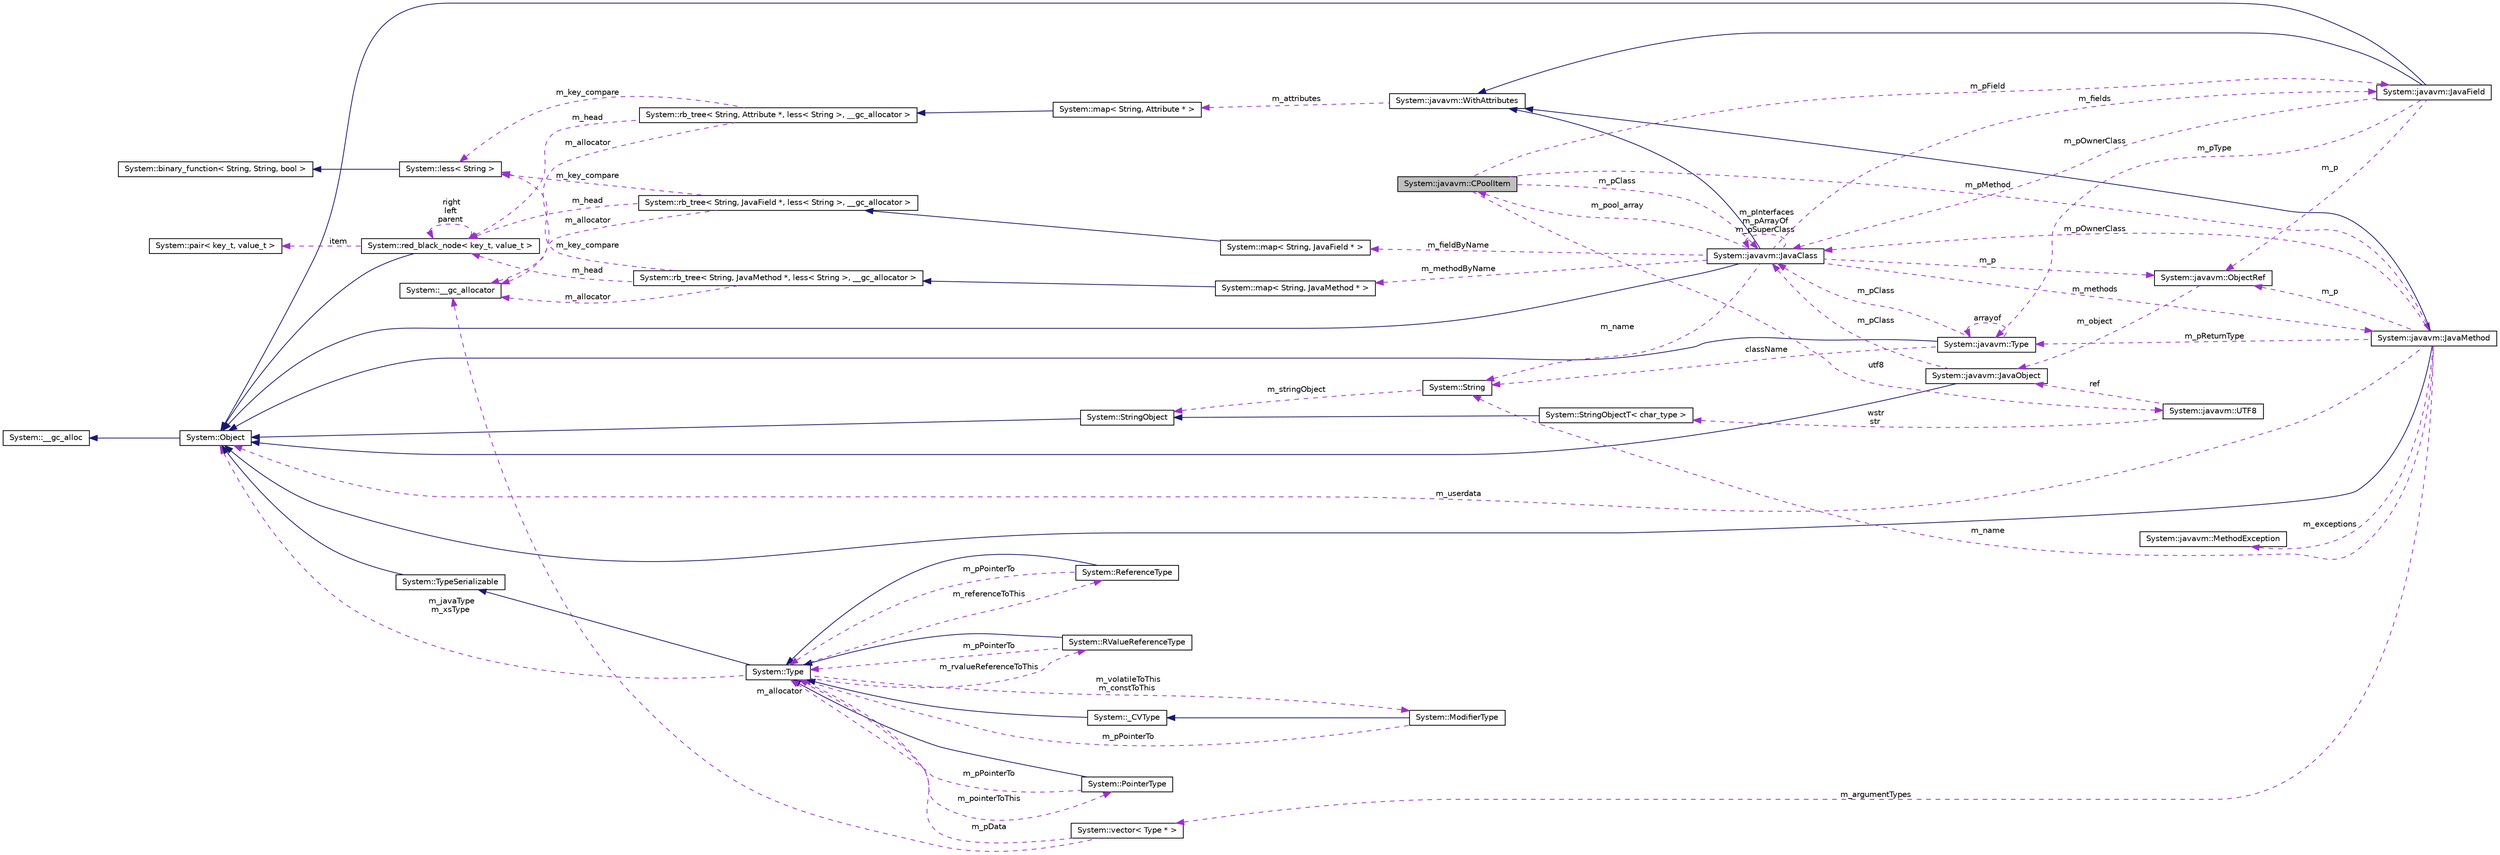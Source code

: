 digraph G
{
  edge [fontname="Helvetica",fontsize="10",labelfontname="Helvetica",labelfontsize="10"];
  node [fontname="Helvetica",fontsize="10",shape=record];
  rankdir="LR";
  Node1 [label="System::javavm::CPoolItem",height=0.2,width=0.4,color="black", fillcolor="grey75", style="filled" fontcolor="black"];
  Node2 -> Node1 [dir="back",color="darkorchid3",fontsize="10",style="dashed",label=" m_pMethod" ,fontname="Helvetica"];
  Node2 [label="System::javavm::JavaMethod",height=0.2,width=0.4,color="black", fillcolor="white", style="filled",URL="$class_system_1_1javavm_1_1_java_method.html"];
  Node3 -> Node2 [dir="back",color="midnightblue",fontsize="10",style="solid",fontname="Helvetica"];
  Node3 [label="System::Object",height=0.2,width=0.4,color="black", fillcolor="white", style="filled",URL="$class_system_1_1_object.html"];
  Node4 -> Node3 [dir="back",color="midnightblue",fontsize="10",style="solid",fontname="Helvetica"];
  Node4 [label="System::__gc_alloc",height=0.2,width=0.4,color="black", fillcolor="white", style="filled",URL="$class_system_1_1____gc__alloc.html"];
  Node5 -> Node2 [dir="back",color="midnightblue",fontsize="10",style="solid",fontname="Helvetica"];
  Node5 [label="System::javavm::WithAttributes",height=0.2,width=0.4,color="black", fillcolor="white", style="filled",URL="$class_system_1_1javavm_1_1_with_attributes.html"];
  Node6 -> Node5 [dir="back",color="darkorchid3",fontsize="10",style="dashed",label=" m_attributes" ,fontname="Helvetica"];
  Node6 [label="System::map\< String, Attribute * \>",height=0.2,width=0.4,color="black", fillcolor="white", style="filled",URL="$class_system_1_1map.html"];
  Node7 -> Node6 [dir="back",color="midnightblue",fontsize="10",style="solid",fontname="Helvetica"];
  Node7 [label="System::rb_tree\< String, Attribute *, less\< String \>, __gc_allocator \>",height=0.2,width=0.4,color="black", fillcolor="white", style="filled",URL="$class_system_1_1rb__tree.html"];
  Node8 -> Node7 [dir="back",color="darkorchid3",fontsize="10",style="dashed",label=" m_allocator" ,fontname="Helvetica"];
  Node8 [label="System::__gc_allocator",height=0.2,width=0.4,color="black", fillcolor="white", style="filled",URL="$class_system_1_1____gc__allocator.html"];
  Node9 -> Node7 [dir="back",color="darkorchid3",fontsize="10",style="dashed",label=" m_key_compare" ,fontname="Helvetica"];
  Node9 [label="System::less\< String \>",height=0.2,width=0.4,color="black", fillcolor="white", style="filled",URL="$class_system_1_1less_3_01_string_01_4.html"];
  Node10 -> Node9 [dir="back",color="midnightblue",fontsize="10",style="solid",fontname="Helvetica"];
  Node10 [label="System::binary_function\< String, String, bool \>",height=0.2,width=0.4,color="black", fillcolor="white", style="filled",URL="$class_system_1_1binary__function.html"];
  Node11 -> Node7 [dir="back",color="darkorchid3",fontsize="10",style="dashed",label=" m_head" ,fontname="Helvetica"];
  Node11 [label="System::red_black_node\< key_t, value_t \>",height=0.2,width=0.4,color="black", fillcolor="white", style="filled",URL="$class_system_1_1red__black__node.html"];
  Node3 -> Node11 [dir="back",color="midnightblue",fontsize="10",style="solid",fontname="Helvetica"];
  Node11 -> Node11 [dir="back",color="darkorchid3",fontsize="10",style="dashed",label=" right\nleft\nparent" ,fontname="Helvetica"];
  Node12 -> Node11 [dir="back",color="darkorchid3",fontsize="10",style="dashed",label=" item" ,fontname="Helvetica"];
  Node12 [label="System::pair\< key_t, value_t \>",height=0.2,width=0.4,color="black", fillcolor="white", style="filled",URL="$class_system_1_1pair.html"];
  Node13 -> Node2 [dir="back",color="darkorchid3",fontsize="10",style="dashed",label=" m_p" ,fontname="Helvetica"];
  Node13 [label="System::javavm::ObjectRef",height=0.2,width=0.4,color="black", fillcolor="white", style="filled",URL="$class_system_1_1javavm_1_1_object_ref.html"];
  Node14 -> Node13 [dir="back",color="darkorchid3",fontsize="10",style="dashed",label=" m_object" ,fontname="Helvetica"];
  Node14 [label="System::javavm::JavaObject",height=0.2,width=0.4,color="black", fillcolor="white", style="filled",URL="$class_system_1_1javavm_1_1_java_object.html"];
  Node3 -> Node14 [dir="back",color="midnightblue",fontsize="10",style="solid",fontname="Helvetica"];
  Node15 -> Node14 [dir="back",color="darkorchid3",fontsize="10",style="dashed",label=" m_pClass" ,fontname="Helvetica"];
  Node15 [label="System::javavm::JavaClass",height=0.2,width=0.4,color="black", fillcolor="white", style="filled",URL="$class_system_1_1javavm_1_1_java_class.html"];
  Node3 -> Node15 [dir="back",color="midnightblue",fontsize="10",style="solid",fontname="Helvetica"];
  Node5 -> Node15 [dir="back",color="midnightblue",fontsize="10",style="solid",fontname="Helvetica"];
  Node13 -> Node15 [dir="back",color="darkorchid3",fontsize="10",style="dashed",label=" m_p" ,fontname="Helvetica"];
  Node16 -> Node15 [dir="back",color="darkorchid3",fontsize="10",style="dashed",label=" m_methodByName" ,fontname="Helvetica"];
  Node16 [label="System::map\< String, JavaMethod * \>",height=0.2,width=0.4,color="black", fillcolor="white", style="filled",URL="$class_system_1_1map.html"];
  Node17 -> Node16 [dir="back",color="midnightblue",fontsize="10",style="solid",fontname="Helvetica"];
  Node17 [label="System::rb_tree\< String, JavaMethod *, less\< String \>, __gc_allocator \>",height=0.2,width=0.4,color="black", fillcolor="white", style="filled",URL="$class_system_1_1rb__tree.html"];
  Node8 -> Node17 [dir="back",color="darkorchid3",fontsize="10",style="dashed",label=" m_allocator" ,fontname="Helvetica"];
  Node9 -> Node17 [dir="back",color="darkorchid3",fontsize="10",style="dashed",label=" m_key_compare" ,fontname="Helvetica"];
  Node11 -> Node17 [dir="back",color="darkorchid3",fontsize="10",style="dashed",label=" m_head" ,fontname="Helvetica"];
  Node2 -> Node15 [dir="back",color="darkorchid3",fontsize="10",style="dashed",label=" m_methods" ,fontname="Helvetica"];
  Node15 -> Node15 [dir="back",color="darkorchid3",fontsize="10",style="dashed",label=" m_pInterfaces\nm_pArrayOf\nm_pSuperClass" ,fontname="Helvetica"];
  Node1 -> Node15 [dir="back",color="darkorchid3",fontsize="10",style="dashed",label=" m_pool_array" ,fontname="Helvetica"];
  Node18 -> Node15 [dir="back",color="darkorchid3",fontsize="10",style="dashed",label=" m_fieldByName" ,fontname="Helvetica"];
  Node18 [label="System::map\< String, JavaField * \>",height=0.2,width=0.4,color="black", fillcolor="white", style="filled",URL="$class_system_1_1map.html"];
  Node19 -> Node18 [dir="back",color="midnightblue",fontsize="10",style="solid",fontname="Helvetica"];
  Node19 [label="System::rb_tree\< String, JavaField *, less\< String \>, __gc_allocator \>",height=0.2,width=0.4,color="black", fillcolor="white", style="filled",URL="$class_system_1_1rb__tree.html"];
  Node8 -> Node19 [dir="back",color="darkorchid3",fontsize="10",style="dashed",label=" m_allocator" ,fontname="Helvetica"];
  Node9 -> Node19 [dir="back",color="darkorchid3",fontsize="10",style="dashed",label=" m_key_compare" ,fontname="Helvetica"];
  Node11 -> Node19 [dir="back",color="darkorchid3",fontsize="10",style="dashed",label=" m_head" ,fontname="Helvetica"];
  Node20 -> Node15 [dir="back",color="darkorchid3",fontsize="10",style="dashed",label=" m_name" ,fontname="Helvetica"];
  Node20 [label="System::String",height=0.2,width=0.4,color="black", fillcolor="white", style="filled",URL="$class_system_1_1_string.html"];
  Node21 -> Node20 [dir="back",color="darkorchid3",fontsize="10",style="dashed",label=" m_stringObject" ,fontname="Helvetica"];
  Node21 [label="System::StringObject",height=0.2,width=0.4,color="black", fillcolor="white", style="filled",URL="$class_system_1_1_string_object.html"];
  Node3 -> Node21 [dir="back",color="midnightblue",fontsize="10",style="solid",fontname="Helvetica"];
  Node22 -> Node15 [dir="back",color="darkorchid3",fontsize="10",style="dashed",label=" m_fields" ,fontname="Helvetica"];
  Node22 [label="System::javavm::JavaField",height=0.2,width=0.4,color="black", fillcolor="white", style="filled",URL="$class_system_1_1javavm_1_1_java_field.html"];
  Node3 -> Node22 [dir="back",color="midnightblue",fontsize="10",style="solid",fontname="Helvetica"];
  Node5 -> Node22 [dir="back",color="midnightblue",fontsize="10",style="solid",fontname="Helvetica"];
  Node13 -> Node22 [dir="back",color="darkorchid3",fontsize="10",style="dashed",label=" m_p" ,fontname="Helvetica"];
  Node23 -> Node22 [dir="back",color="darkorchid3",fontsize="10",style="dashed",label=" m_pType" ,fontname="Helvetica"];
  Node23 [label="System::javavm::Type",height=0.2,width=0.4,color="black", fillcolor="white", style="filled",URL="$class_system_1_1javavm_1_1_type.html"];
  Node3 -> Node23 [dir="back",color="midnightblue",fontsize="10",style="solid",fontname="Helvetica"];
  Node23 -> Node23 [dir="back",color="darkorchid3",fontsize="10",style="dashed",label=" arrayof" ,fontname="Helvetica"];
  Node15 -> Node23 [dir="back",color="darkorchid3",fontsize="10",style="dashed",label=" m_pClass" ,fontname="Helvetica"];
  Node20 -> Node23 [dir="back",color="darkorchid3",fontsize="10",style="dashed",label=" className" ,fontname="Helvetica"];
  Node15 -> Node22 [dir="back",color="darkorchid3",fontsize="10",style="dashed",label=" m_pOwnerClass" ,fontname="Helvetica"];
  Node23 -> Node2 [dir="back",color="darkorchid3",fontsize="10",style="dashed",label=" m_pReturnType" ,fontname="Helvetica"];
  Node15 -> Node2 [dir="back",color="darkorchid3",fontsize="10",style="dashed",label=" m_pOwnerClass" ,fontname="Helvetica"];
  Node20 -> Node2 [dir="back",color="darkorchid3",fontsize="10",style="dashed",label=" m_name" ,fontname="Helvetica"];
  Node3 -> Node2 [dir="back",color="darkorchid3",fontsize="10",style="dashed",label=" m_userdata" ,fontname="Helvetica"];
  Node24 -> Node2 [dir="back",color="darkorchid3",fontsize="10",style="dashed",label=" m_exceptions" ,fontname="Helvetica"];
  Node24 [label="System::javavm::MethodException",height=0.2,width=0.4,color="black", fillcolor="white", style="filled",URL="$class_system_1_1javavm_1_1_method_exception.html"];
  Node25 -> Node2 [dir="back",color="darkorchid3",fontsize="10",style="dashed",label=" m_argumentTypes" ,fontname="Helvetica"];
  Node25 [label="System::vector\< Type * \>",height=0.2,width=0.4,color="black", fillcolor="white", style="filled",URL="$class_system_1_1vector.html"];
  Node26 -> Node25 [dir="back",color="darkorchid3",fontsize="10",style="dashed",label=" m_pData" ,fontname="Helvetica"];
  Node26 [label="System::Type",height=0.2,width=0.4,color="black", fillcolor="white", style="filled",URL="$class_system_1_1_type.html"];
  Node27 -> Node26 [dir="back",color="midnightblue",fontsize="10",style="solid",fontname="Helvetica"];
  Node27 [label="System::TypeSerializable",height=0.2,width=0.4,color="black", fillcolor="white", style="filled",URL="$class_system_1_1_type_serializable.html"];
  Node3 -> Node27 [dir="back",color="midnightblue",fontsize="10",style="solid",fontname="Helvetica"];
  Node28 -> Node26 [dir="back",color="darkorchid3",fontsize="10",style="dashed",label=" m_pointerToThis" ,fontname="Helvetica"];
  Node28 [label="System::PointerType",height=0.2,width=0.4,color="black", fillcolor="white", style="filled",URL="$class_system_1_1_pointer_type.html"];
  Node26 -> Node28 [dir="back",color="midnightblue",fontsize="10",style="solid",fontname="Helvetica"];
  Node26 -> Node28 [dir="back",color="darkorchid3",fontsize="10",style="dashed",label=" m_pPointerTo" ,fontname="Helvetica"];
  Node29 -> Node26 [dir="back",color="darkorchid3",fontsize="10",style="dashed",label=" m_referenceToThis" ,fontname="Helvetica"];
  Node29 [label="System::ReferenceType",height=0.2,width=0.4,color="black", fillcolor="white", style="filled",URL="$class_system_1_1_reference_type.html"];
  Node26 -> Node29 [dir="back",color="midnightblue",fontsize="10",style="solid",fontname="Helvetica"];
  Node26 -> Node29 [dir="back",color="darkorchid3",fontsize="10",style="dashed",label=" m_pPointerTo" ,fontname="Helvetica"];
  Node30 -> Node26 [dir="back",color="darkorchid3",fontsize="10",style="dashed",label=" m_rvalueReferenceToThis" ,fontname="Helvetica"];
  Node30 [label="System::RValueReferenceType",height=0.2,width=0.4,color="black", fillcolor="white", style="filled",URL="$class_system_1_1_r_value_reference_type.html"];
  Node26 -> Node30 [dir="back",color="midnightblue",fontsize="10",style="solid",fontname="Helvetica"];
  Node26 -> Node30 [dir="back",color="darkorchid3",fontsize="10",style="dashed",label=" m_pPointerTo" ,fontname="Helvetica"];
  Node31 -> Node26 [dir="back",color="darkorchid3",fontsize="10",style="dashed",label=" m_volatileToThis\nm_constToThis" ,fontname="Helvetica"];
  Node31 [label="System::ModifierType",height=0.2,width=0.4,color="black", fillcolor="white", style="filled",URL="$class_system_1_1_modifier_type.html"];
  Node32 -> Node31 [dir="back",color="midnightblue",fontsize="10",style="solid",fontname="Helvetica"];
  Node32 [label="System::_CVType",height=0.2,width=0.4,color="black", fillcolor="white", style="filled",URL="$class_system_1_1___c_v_type.html"];
  Node26 -> Node32 [dir="back",color="midnightblue",fontsize="10",style="solid",fontname="Helvetica"];
  Node26 -> Node31 [dir="back",color="darkorchid3",fontsize="10",style="dashed",label=" m_pPointerTo" ,fontname="Helvetica"];
  Node3 -> Node26 [dir="back",color="darkorchid3",fontsize="10",style="dashed",label=" m_javaType\nm_xsType" ,fontname="Helvetica"];
  Node8 -> Node25 [dir="back",color="darkorchid3",fontsize="10",style="dashed",label=" m_allocator" ,fontname="Helvetica"];
  Node33 -> Node1 [dir="back",color="darkorchid3",fontsize="10",style="dashed",label=" utf8" ,fontname="Helvetica"];
  Node33 [label="System::javavm::UTF8",height=0.2,width=0.4,color="black", fillcolor="white", style="filled",URL="$struct_system_1_1javavm_1_1_u_t_f8.html"];
  Node14 -> Node33 [dir="back",color="darkorchid3",fontsize="10",style="dashed",label=" ref" ,fontname="Helvetica"];
  Node34 -> Node33 [dir="back",color="darkorchid3",fontsize="10",style="dashed",label=" wstr\nstr" ,fontname="Helvetica"];
  Node34 [label="System::StringObjectT\< char_type \>",height=0.2,width=0.4,color="black", fillcolor="white", style="filled",URL="$class_system_1_1_string_object_t.html"];
  Node21 -> Node34 [dir="back",color="midnightblue",fontsize="10",style="solid",fontname="Helvetica"];
  Node15 -> Node1 [dir="back",color="darkorchid3",fontsize="10",style="dashed",label=" m_pClass" ,fontname="Helvetica"];
  Node22 -> Node1 [dir="back",color="darkorchid3",fontsize="10",style="dashed",label=" m_pField" ,fontname="Helvetica"];
}
